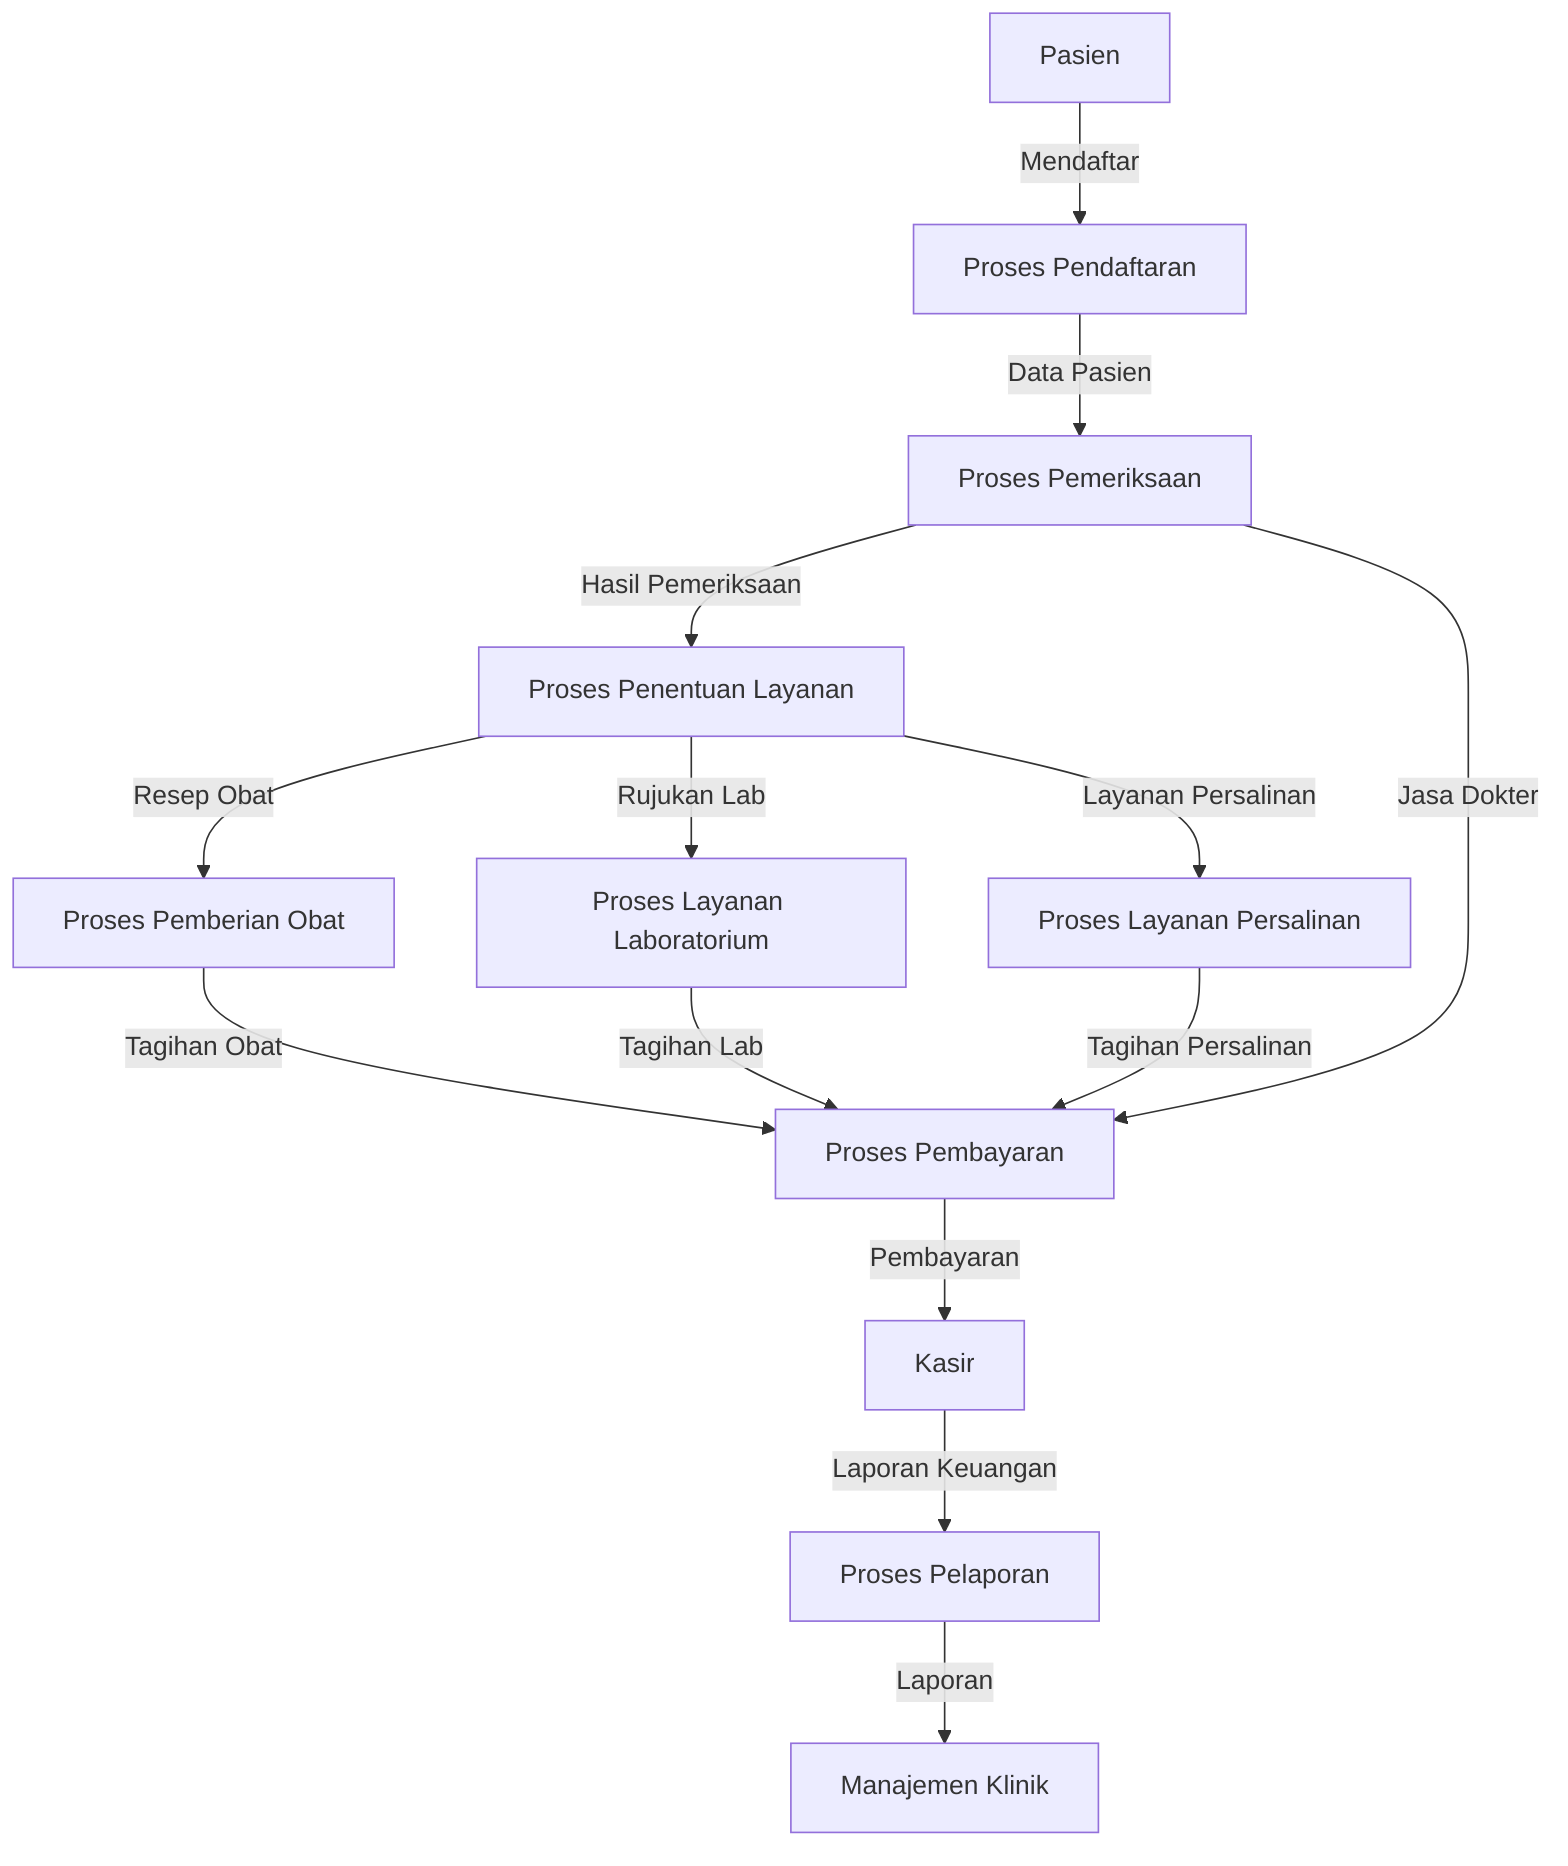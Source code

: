 graph TD
    Pasien[Pasien] --> |Mendaftar| A[Proses Pendaftaran]
    A --> |Data Pasien| B[Proses Pemeriksaan]
    B --> |Hasil Pemeriksaan| C[Proses Penentuan Layanan]
    C --> |Resep Obat| D[Proses Pemberian Obat]
    C --> |Rujukan Lab| E[Proses Layanan Laboratorium]
    C --> |Layanan Persalinan| F[Proses Layanan Persalinan]
    D --> |Tagihan Obat| G[Proses Pembayaran]
    E --> |Tagihan Lab| G
    F --> |Tagihan Persalinan| G
    B --> |Jasa Dokter| G
    G --> |Pembayaran| Kasir[Kasir]
    Kasir --> |Laporan Keuangan| H[Proses Pelaporan]
    H --> |Laporan| Manajemen[Manajemen Klinik]